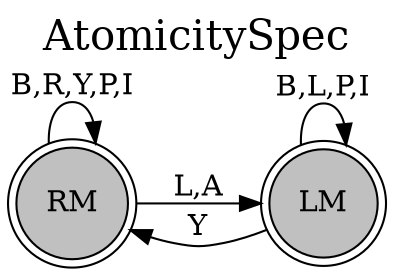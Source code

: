 digraph g {
label="AtomicitySpec";
labelloc=top;
fontsize=20;
rankdir=LR;
RM[shape=doublecircle, style=filled, fillcolor=gray];
LM[shape=doublecircle, style=filled, fillcolor=gray];
RM -> RM [label="B,R,Y,P,I"];
RM -> LM [label="L,A"];
LM -> RM [label=Y];
LM -> LM [label="B,L,P,I"];
}
